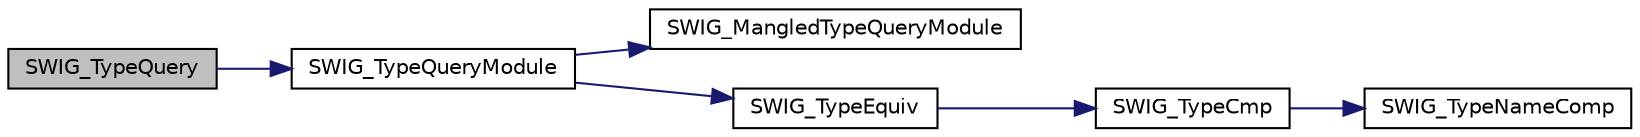 digraph "SWIG_TypeQuery"
{
 // LATEX_PDF_SIZE
  edge [fontname="Helvetica",fontsize="10",labelfontname="Helvetica",labelfontsize="10"];
  node [fontname="Helvetica",fontsize="10",shape=record];
  rankdir="LR";
  Node1 [label="SWIG_TypeQuery",height=0.2,width=0.4,color="black", fillcolor="grey75", style="filled", fontcolor="black",tooltip=" "];
  Node1 -> Node2 [color="midnightblue",fontsize="10",style="solid",fontname="Helvetica"];
  Node2 [label="SWIG_TypeQueryModule",height=0.2,width=0.4,color="black", fillcolor="white", style="filled",URL="$de/d48/swig__runtime_8h.html#a4b7f2bcada11306d1a591792b715e870",tooltip=" "];
  Node2 -> Node3 [color="midnightblue",fontsize="10",style="solid",fontname="Helvetica"];
  Node3 [label="SWIG_MangledTypeQueryModule",height=0.2,width=0.4,color="black", fillcolor="white", style="filled",URL="$de/d48/swig__runtime_8h.html#a93c4c0e7df4ace78aab2f2efd289de52",tooltip=" "];
  Node2 -> Node4 [color="midnightblue",fontsize="10",style="solid",fontname="Helvetica"];
  Node4 [label="SWIG_TypeEquiv",height=0.2,width=0.4,color="black", fillcolor="white", style="filled",URL="$de/d48/swig__runtime_8h.html#a23ecf039d651082ffc7582c4f50af780",tooltip=" "];
  Node4 -> Node5 [color="midnightblue",fontsize="10",style="solid",fontname="Helvetica"];
  Node5 [label="SWIG_TypeCmp",height=0.2,width=0.4,color="black", fillcolor="white", style="filled",URL="$de/d48/swig__runtime_8h.html#a73131c439c907ed987c34da85b95a597",tooltip=" "];
  Node5 -> Node6 [color="midnightblue",fontsize="10",style="solid",fontname="Helvetica"];
  Node6 [label="SWIG_TypeNameComp",height=0.2,width=0.4,color="black", fillcolor="white", style="filled",URL="$de/d48/swig__runtime_8h.html#a2f69ad4207037cb391a2b2d5915fcba2",tooltip=" "];
}
